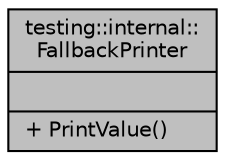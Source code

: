 digraph "testing::internal::FallbackPrinter"
{
 // LATEX_PDF_SIZE
  bgcolor="transparent";
  edge [fontname="Helvetica",fontsize="10",labelfontname="Helvetica",labelfontsize="10"];
  node [fontname="Helvetica",fontsize="10",shape=record];
  Node1 [label="{testing::internal::\lFallbackPrinter\n||+ PrintValue()\l}",height=0.2,width=0.4,color="black", fillcolor="grey75", style="filled", fontcolor="black",tooltip=" "];
}
